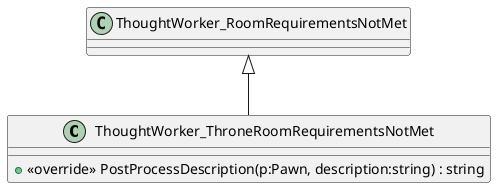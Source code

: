 @startuml
class ThoughtWorker_ThroneRoomRequirementsNotMet {
    + <<override>> PostProcessDescription(p:Pawn, description:string) : string
}
ThoughtWorker_RoomRequirementsNotMet <|-- ThoughtWorker_ThroneRoomRequirementsNotMet
@enduml
